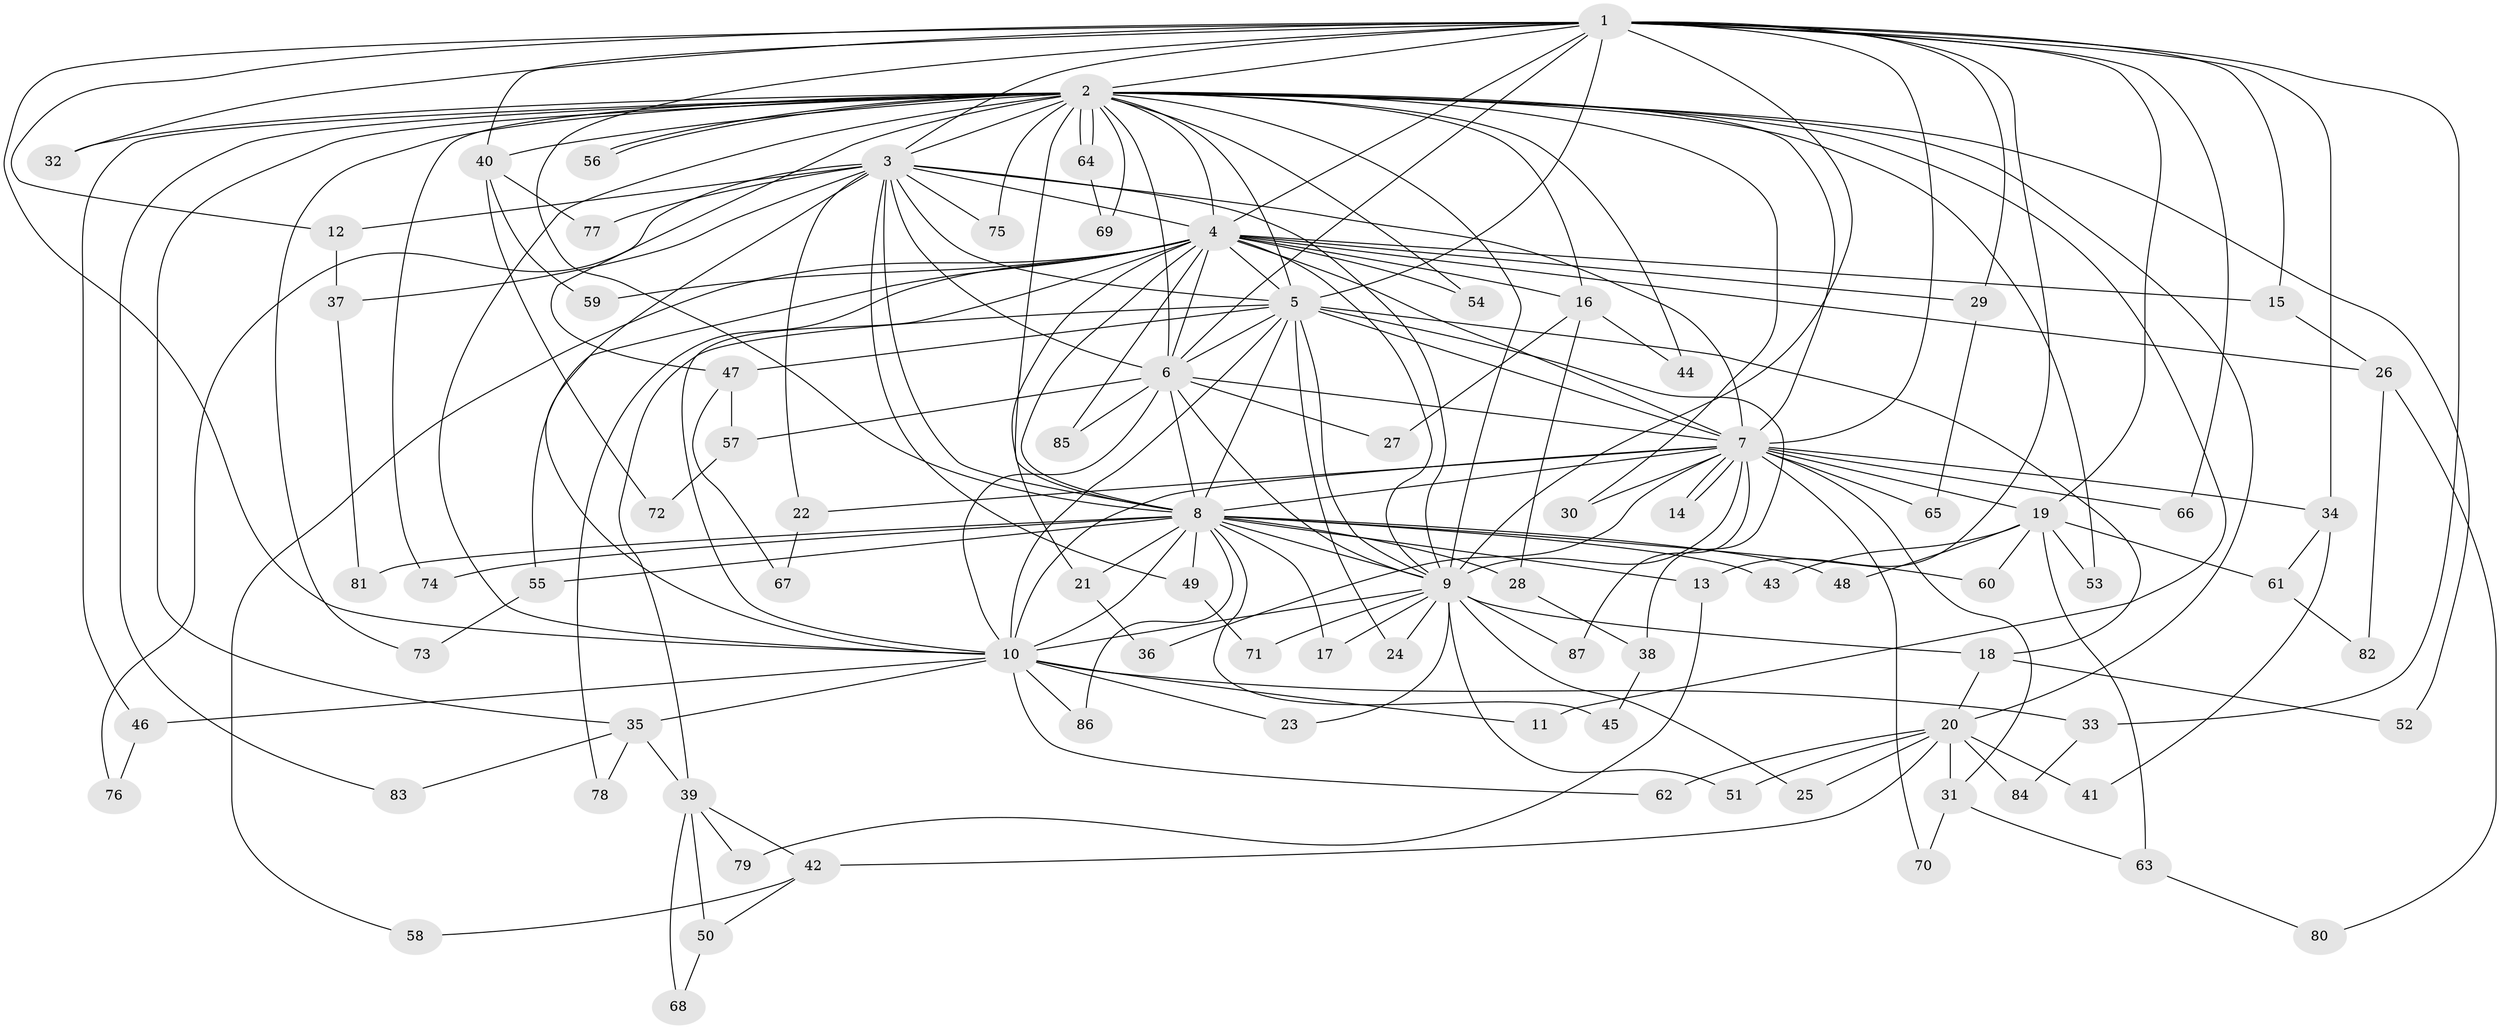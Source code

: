 // Generated by graph-tools (version 1.1) at 2025/34/03/09/25 02:34:55]
// undirected, 87 vertices, 199 edges
graph export_dot {
graph [start="1"]
  node [color=gray90,style=filled];
  1;
  2;
  3;
  4;
  5;
  6;
  7;
  8;
  9;
  10;
  11;
  12;
  13;
  14;
  15;
  16;
  17;
  18;
  19;
  20;
  21;
  22;
  23;
  24;
  25;
  26;
  27;
  28;
  29;
  30;
  31;
  32;
  33;
  34;
  35;
  36;
  37;
  38;
  39;
  40;
  41;
  42;
  43;
  44;
  45;
  46;
  47;
  48;
  49;
  50;
  51;
  52;
  53;
  54;
  55;
  56;
  57;
  58;
  59;
  60;
  61;
  62;
  63;
  64;
  65;
  66;
  67;
  68;
  69;
  70;
  71;
  72;
  73;
  74;
  75;
  76;
  77;
  78;
  79;
  80;
  81;
  82;
  83;
  84;
  85;
  86;
  87;
  1 -- 2;
  1 -- 3;
  1 -- 4;
  1 -- 5;
  1 -- 6;
  1 -- 7;
  1 -- 8;
  1 -- 9;
  1 -- 10;
  1 -- 12;
  1 -- 13;
  1 -- 15;
  1 -- 19;
  1 -- 29;
  1 -- 32;
  1 -- 33;
  1 -- 34;
  1 -- 40;
  1 -- 66;
  2 -- 3;
  2 -- 4;
  2 -- 5;
  2 -- 6;
  2 -- 7;
  2 -- 8;
  2 -- 9;
  2 -- 10;
  2 -- 11;
  2 -- 16;
  2 -- 20;
  2 -- 30;
  2 -- 32;
  2 -- 35;
  2 -- 40;
  2 -- 44;
  2 -- 46;
  2 -- 47;
  2 -- 52;
  2 -- 53;
  2 -- 54;
  2 -- 56;
  2 -- 56;
  2 -- 64;
  2 -- 64;
  2 -- 69;
  2 -- 73;
  2 -- 74;
  2 -- 75;
  2 -- 83;
  3 -- 4;
  3 -- 5;
  3 -- 6;
  3 -- 7;
  3 -- 8;
  3 -- 9;
  3 -- 10;
  3 -- 12;
  3 -- 22;
  3 -- 37;
  3 -- 49;
  3 -- 75;
  3 -- 76;
  3 -- 77;
  4 -- 5;
  4 -- 6;
  4 -- 7;
  4 -- 8;
  4 -- 9;
  4 -- 10;
  4 -- 15;
  4 -- 16;
  4 -- 21;
  4 -- 26;
  4 -- 29;
  4 -- 54;
  4 -- 55;
  4 -- 58;
  4 -- 59;
  4 -- 78;
  4 -- 85;
  5 -- 6;
  5 -- 7;
  5 -- 8;
  5 -- 9;
  5 -- 10;
  5 -- 18;
  5 -- 24;
  5 -- 38;
  5 -- 39;
  5 -- 47;
  6 -- 7;
  6 -- 8;
  6 -- 9;
  6 -- 10;
  6 -- 27;
  6 -- 57;
  6 -- 85;
  7 -- 8;
  7 -- 9;
  7 -- 10;
  7 -- 14;
  7 -- 14;
  7 -- 19;
  7 -- 22;
  7 -- 30;
  7 -- 31;
  7 -- 34;
  7 -- 36;
  7 -- 65;
  7 -- 66;
  7 -- 70;
  7 -- 87;
  8 -- 9;
  8 -- 10;
  8 -- 13;
  8 -- 17;
  8 -- 21;
  8 -- 28;
  8 -- 43;
  8 -- 45;
  8 -- 48;
  8 -- 49;
  8 -- 55;
  8 -- 60;
  8 -- 74;
  8 -- 81;
  8 -- 86;
  9 -- 10;
  9 -- 17;
  9 -- 18;
  9 -- 23;
  9 -- 24;
  9 -- 25;
  9 -- 51;
  9 -- 71;
  9 -- 87;
  10 -- 11;
  10 -- 23;
  10 -- 33;
  10 -- 35;
  10 -- 46;
  10 -- 62;
  10 -- 86;
  12 -- 37;
  13 -- 79;
  15 -- 26;
  16 -- 27;
  16 -- 28;
  16 -- 44;
  18 -- 20;
  18 -- 52;
  19 -- 43;
  19 -- 48;
  19 -- 53;
  19 -- 60;
  19 -- 61;
  19 -- 63;
  20 -- 25;
  20 -- 31;
  20 -- 41;
  20 -- 42;
  20 -- 51;
  20 -- 62;
  20 -- 84;
  21 -- 36;
  22 -- 67;
  26 -- 80;
  26 -- 82;
  28 -- 38;
  29 -- 65;
  31 -- 63;
  31 -- 70;
  33 -- 84;
  34 -- 41;
  34 -- 61;
  35 -- 39;
  35 -- 78;
  35 -- 83;
  37 -- 81;
  38 -- 45;
  39 -- 42;
  39 -- 50;
  39 -- 68;
  39 -- 79;
  40 -- 59;
  40 -- 72;
  40 -- 77;
  42 -- 50;
  42 -- 58;
  46 -- 76;
  47 -- 57;
  47 -- 67;
  49 -- 71;
  50 -- 68;
  55 -- 73;
  57 -- 72;
  61 -- 82;
  63 -- 80;
  64 -- 69;
}
